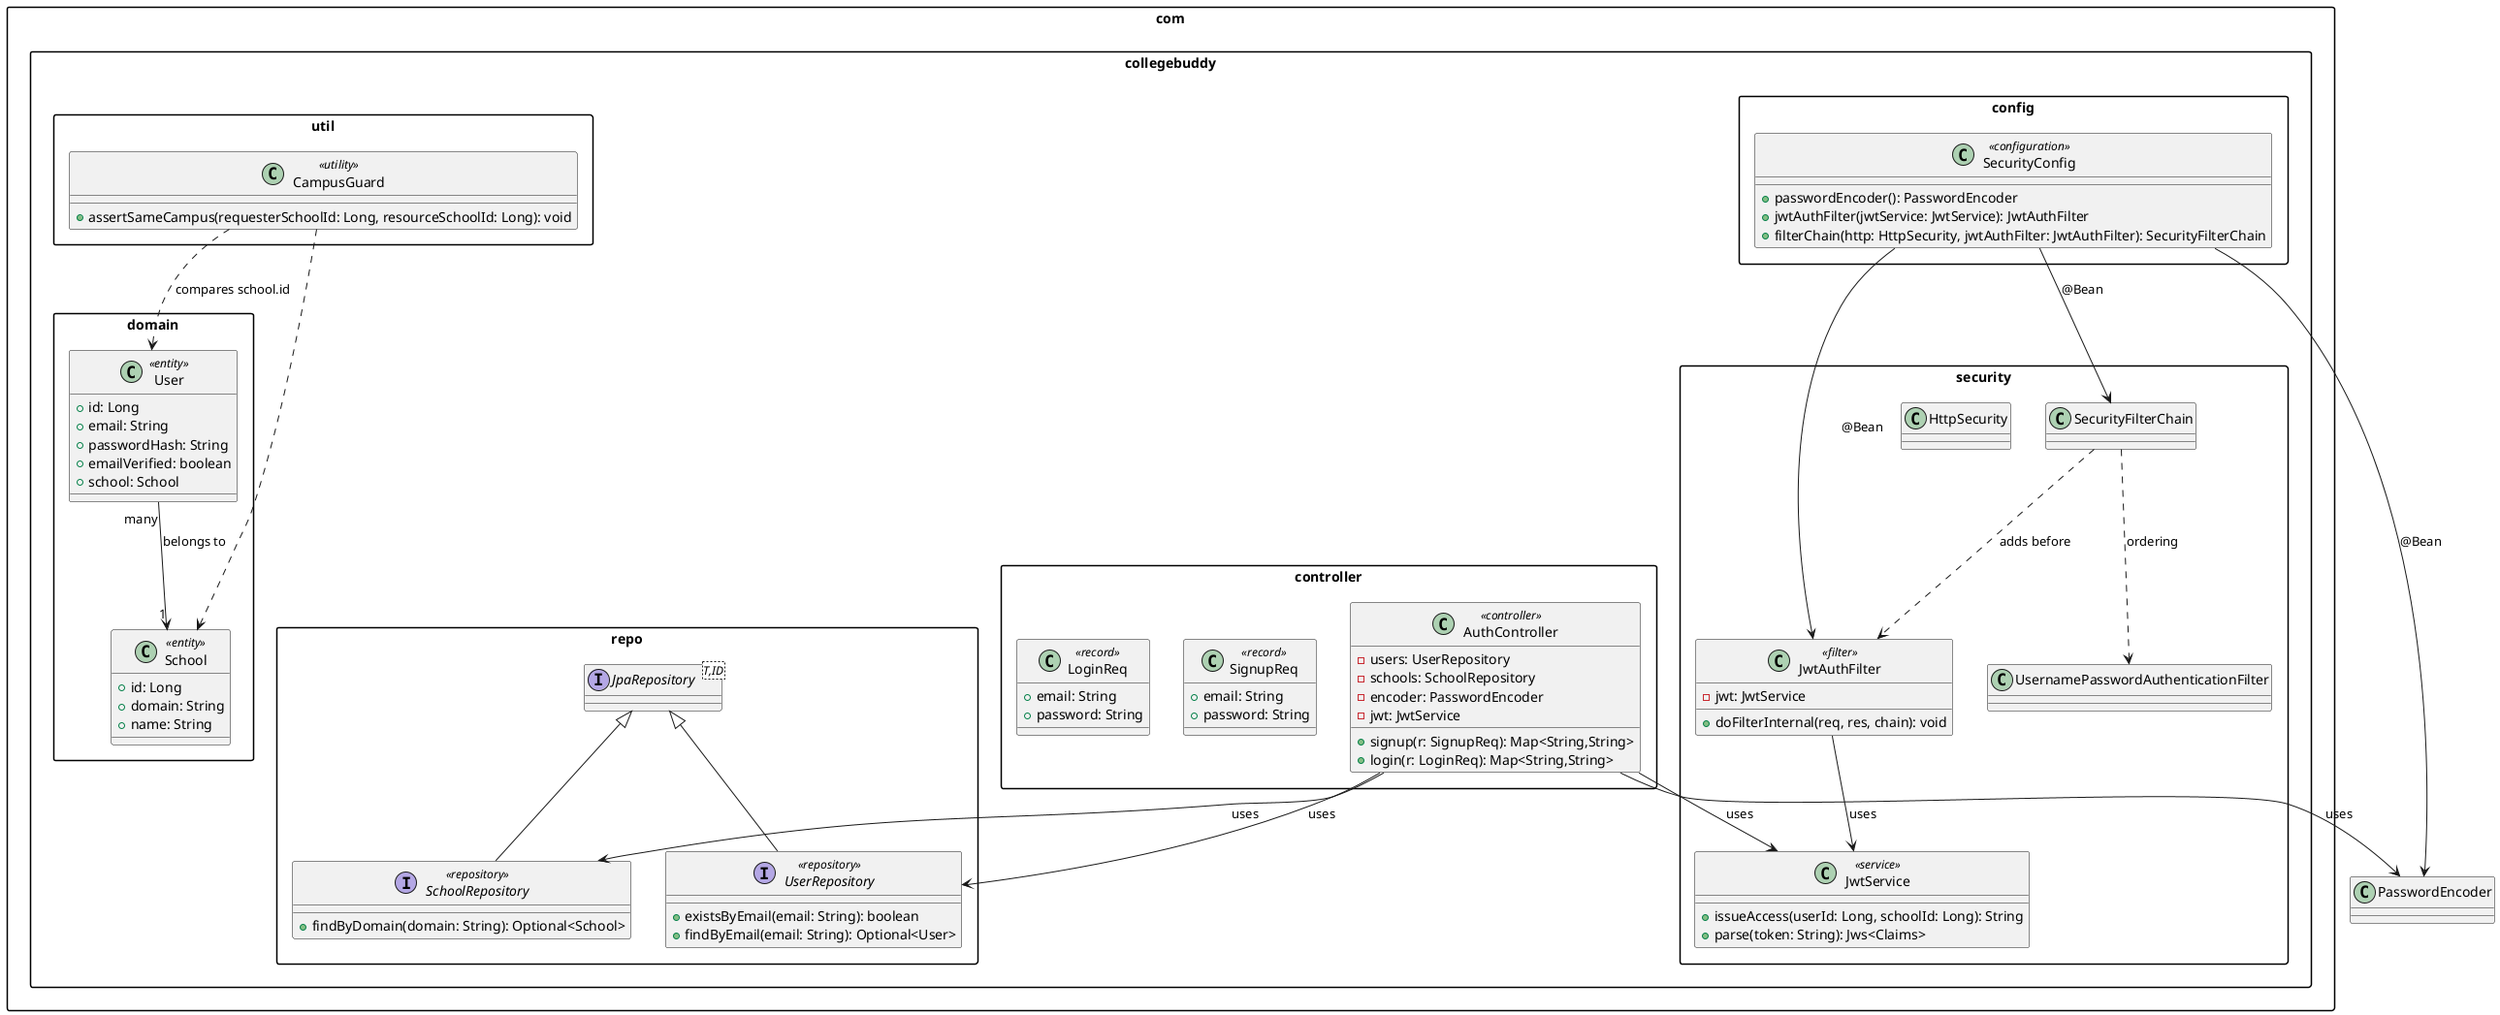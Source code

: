 @startuml
skinparam packageStyle rectangle
skinparam stereotypeCBackgroundColor #ECECEC
skinparam stereotypeCFontColor #333333

package "com.collegebuddy.config" {
  class SecurityConfig <<configuration>> {
    +passwordEncoder(): PasswordEncoder
    +jwtAuthFilter(jwtService: JwtService): JwtAuthFilter
    +filterChain(http: HttpSecurity, jwtAuthFilter: JwtAuthFilter): SecurityFilterChain
  }
}

package "com.collegebuddy.controller" {
  class AuthController <<controller>> {
    - users: UserRepository
    - schools: SchoolRepository
    - encoder: PasswordEncoder
    - jwt: JwtService
    + signup(r: SignupReq): Map<String,String>
    + login(r: LoginReq): Map<String,String>
  }

  class SignupReq <<record>> {
    + email: String
    + password: String
  }
  class LoginReq <<record>> {
    + email: String
    + password: String
  }
}

package "com.collegebuddy.security" {
  class JwtService <<service>> {
    + issueAccess(userId: Long, schoolId: Long): String
    + parse(token: String): Jws<Claims>
  }

  class JwtAuthFilter <<filter>> {
    - jwt: JwtService
    + doFilterInternal(req, res, chain): void
  }

  class SecurityFilterChain
  class UsernamePasswordAuthenticationFilter
  class HttpSecurity
}

package "com.collegebuddy.repo" {
  interface UserRepository <<repository>> {
    + existsByEmail(email: String): boolean
    + findByEmail(email: String): Optional<User>
  }
  interface SchoolRepository <<repository>> {
    + findByDomain(domain: String): Optional<School>
  }
  interface JpaRepository<T,ID>
  UserRepository -up-|> JpaRepository
  SchoolRepository -up-|> JpaRepository
}

package "com.collegebuddy.domain" {
  class User <<entity>> {
    + id: Long
    + email: String
    + passwordHash: String
    + emailVerified: boolean
    + school: School
  }

  class School <<entity>> {
    + id: Long
    + domain: String
    + name: String
  }
}

package "com.collegebuddy.util" {
  class CampusGuard <<utility>> {
    + assertSameCampus(requesterSchoolId: Long, resourceSchoolId: Long): void
  }
}

' ===== Relationships =====
AuthController --> UserRepository : uses
AuthController --> SchoolRepository : uses
AuthController --> PasswordEncoder : uses
AuthController --> JwtService : uses

User "many" --> "1" School : belongs to

JwtAuthFilter --> JwtService : uses
SecurityConfig --> JwtAuthFilter : @Bean
SecurityConfig --> PasswordEncoder : @Bean
SecurityConfig --> SecurityFilterChain : @Bean
SecurityFilterChain ..> JwtAuthFilter : adds before
SecurityFilterChain ..> UsernamePasswordAuthenticationFilter : ordering

CampusGuard ..> User : compares school.id
CampusGuard ..> School

@enduml
